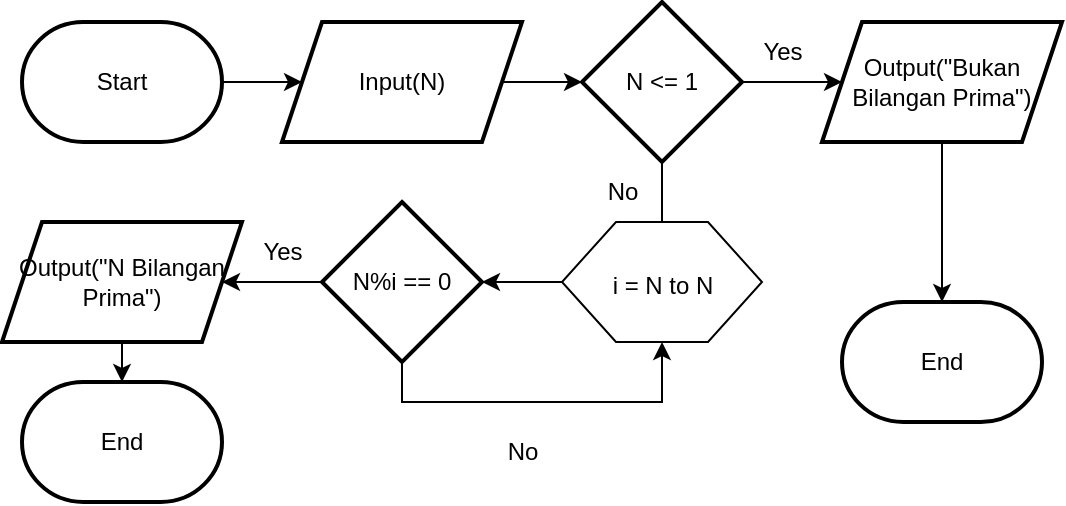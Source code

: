 <mxfile version="20.8.20" type="device"><diagram name="Page-1" id="edf60f1a-56cd-e834-aa8a-f176f3a09ee4"><mxGraphModel dx="811" dy="475" grid="1" gridSize="10" guides="1" tooltips="1" connect="1" arrows="1" fold="1" page="1" pageScale="1" pageWidth="1100" pageHeight="850" background="none" math="0" shadow="0"><root><mxCell id="0"/><mxCell id="1" parent="0"/><mxCell id="Y5EXxLTCHpNbmvRlzerD-14" value="" style="edgeStyle=orthogonalEdgeStyle;rounded=0;orthogonalLoop=1;jettySize=auto;html=1;" edge="1" parent="1" source="Y5EXxLTCHpNbmvRlzerD-9" target="Y5EXxLTCHpNbmvRlzerD-13"><mxGeometry relative="1" as="geometry"/></mxCell><mxCell id="Y5EXxLTCHpNbmvRlzerD-9" value="Start" style="strokeWidth=2;html=1;shape=mxgraph.flowchart.terminator;whiteSpace=wrap;" vertex="1" parent="1"><mxGeometry x="40" y="40" width="100" height="60" as="geometry"/></mxCell><mxCell id="Y5EXxLTCHpNbmvRlzerD-19" value="" style="edgeStyle=orthogonalEdgeStyle;rounded=0;orthogonalLoop=1;jettySize=auto;html=1;" edge="1" parent="1" source="Y5EXxLTCHpNbmvRlzerD-13" target="Y5EXxLTCHpNbmvRlzerD-18"><mxGeometry relative="1" as="geometry"/></mxCell><mxCell id="Y5EXxLTCHpNbmvRlzerD-13" value="Input(N)" style="shape=parallelogram;perimeter=parallelogramPerimeter;whiteSpace=wrap;html=1;fixedSize=1;strokeWidth=2;" vertex="1" parent="1"><mxGeometry x="170" y="40" width="120" height="60" as="geometry"/></mxCell><mxCell id="Y5EXxLTCHpNbmvRlzerD-26" style="edgeStyle=orthogonalEdgeStyle;rounded=0;orthogonalLoop=1;jettySize=auto;html=1;entryX=0;entryY=0.5;entryDx=0;entryDy=0;" edge="1" parent="1" source="Y5EXxLTCHpNbmvRlzerD-18" target="Y5EXxLTCHpNbmvRlzerD-25"><mxGeometry relative="1" as="geometry"/></mxCell><mxCell id="Y5EXxLTCHpNbmvRlzerD-28" style="edgeStyle=orthogonalEdgeStyle;rounded=0;orthogonalLoop=1;jettySize=auto;html=1;" edge="1" parent="1" source="Y5EXxLTCHpNbmvRlzerD-18"><mxGeometry relative="1" as="geometry"><mxPoint x="360" y="160" as="targetPoint"/></mxGeometry></mxCell><mxCell id="Y5EXxLTCHpNbmvRlzerD-18" value="N &amp;lt;= 1" style="rhombus;whiteSpace=wrap;html=1;strokeWidth=2;" vertex="1" parent="1"><mxGeometry x="320" y="30" width="80" height="80" as="geometry"/></mxCell><mxCell id="Y5EXxLTCHpNbmvRlzerD-22" value="No" style="text;html=1;align=center;verticalAlign=middle;resizable=0;points=[];autosize=1;strokeColor=none;fillColor=none;" vertex="1" parent="1"><mxGeometry x="320" y="110" width="40" height="30" as="geometry"/></mxCell><mxCell id="Y5EXxLTCHpNbmvRlzerD-23" value="Yes" style="text;html=1;align=center;verticalAlign=middle;resizable=0;points=[];autosize=1;strokeColor=none;fillColor=none;" vertex="1" parent="1"><mxGeometry x="400" y="40" width="40" height="30" as="geometry"/></mxCell><mxCell id="Y5EXxLTCHpNbmvRlzerD-35" style="edgeStyle=orthogonalEdgeStyle;rounded=0;orthogonalLoop=1;jettySize=auto;html=1;entryX=0.5;entryY=0;entryDx=0;entryDy=0;entryPerimeter=0;" edge="1" parent="1" source="Y5EXxLTCHpNbmvRlzerD-25" target="Y5EXxLTCHpNbmvRlzerD-34"><mxGeometry relative="1" as="geometry"/></mxCell><mxCell id="Y5EXxLTCHpNbmvRlzerD-25" value="Output(&quot;Bukan Bilangan Prima&quot;)" style="shape=parallelogram;perimeter=parallelogramPerimeter;whiteSpace=wrap;html=1;fixedSize=1;strokeWidth=2;" vertex="1" parent="1"><mxGeometry x="440" y="40" width="120" height="60" as="geometry"/></mxCell><mxCell id="Y5EXxLTCHpNbmvRlzerD-33" style="edgeStyle=orthogonalEdgeStyle;rounded=0;orthogonalLoop=1;jettySize=auto;html=1;entryX=1;entryY=0.5;entryDx=0;entryDy=0;" edge="1" parent="1" source="Y5EXxLTCHpNbmvRlzerD-29" target="Y5EXxLTCHpNbmvRlzerD-32"><mxGeometry relative="1" as="geometry"/></mxCell><mxCell id="Y5EXxLTCHpNbmvRlzerD-29" value="i = N to N" style="verticalLabelPosition=bottom;verticalAlign=top;html=1;shape=hexagon;perimeter=hexagonPerimeter2;arcSize=6;size=0.27;spacing=-40;" vertex="1" parent="1"><mxGeometry x="310" y="140" width="100" height="60" as="geometry"/></mxCell><mxCell id="Y5EXxLTCHpNbmvRlzerD-36" style="edgeStyle=orthogonalEdgeStyle;rounded=0;orthogonalLoop=1;jettySize=auto;html=1;entryX=0.5;entryY=1;entryDx=0;entryDy=0;exitX=0.5;exitY=1;exitDx=0;exitDy=0;" edge="1" parent="1" source="Y5EXxLTCHpNbmvRlzerD-32" target="Y5EXxLTCHpNbmvRlzerD-29"><mxGeometry relative="1" as="geometry"/></mxCell><mxCell id="Y5EXxLTCHpNbmvRlzerD-39" style="edgeStyle=orthogonalEdgeStyle;rounded=0;orthogonalLoop=1;jettySize=auto;html=1;entryX=1;entryY=0.5;entryDx=0;entryDy=0;" edge="1" parent="1" source="Y5EXxLTCHpNbmvRlzerD-32" target="Y5EXxLTCHpNbmvRlzerD-38"><mxGeometry relative="1" as="geometry"/></mxCell><mxCell id="Y5EXxLTCHpNbmvRlzerD-32" value="N%i == 0" style="rhombus;whiteSpace=wrap;html=1;strokeWidth=2;" vertex="1" parent="1"><mxGeometry x="190" y="130" width="80" height="80" as="geometry"/></mxCell><mxCell id="Y5EXxLTCHpNbmvRlzerD-34" value="End" style="strokeWidth=2;html=1;shape=mxgraph.flowchart.terminator;whiteSpace=wrap;" vertex="1" parent="1"><mxGeometry x="450" y="180" width="100" height="60" as="geometry"/></mxCell><mxCell id="Y5EXxLTCHpNbmvRlzerD-37" value="No" style="text;html=1;align=center;verticalAlign=middle;resizable=0;points=[];autosize=1;strokeColor=none;fillColor=none;" vertex="1" parent="1"><mxGeometry x="270" y="240" width="40" height="30" as="geometry"/></mxCell><mxCell id="Y5EXxLTCHpNbmvRlzerD-41" style="edgeStyle=orthogonalEdgeStyle;rounded=0;orthogonalLoop=1;jettySize=auto;html=1;entryX=0.5;entryY=0;entryDx=0;entryDy=0;entryPerimeter=0;" edge="1" parent="1" source="Y5EXxLTCHpNbmvRlzerD-38" target="Y5EXxLTCHpNbmvRlzerD-40"><mxGeometry relative="1" as="geometry"/></mxCell><mxCell id="Y5EXxLTCHpNbmvRlzerD-38" value="Output(&quot;N Bilangan Prima&quot;)" style="shape=parallelogram;perimeter=parallelogramPerimeter;whiteSpace=wrap;html=1;fixedSize=1;strokeWidth=2;" vertex="1" parent="1"><mxGeometry x="30" y="140" width="120" height="60" as="geometry"/></mxCell><mxCell id="Y5EXxLTCHpNbmvRlzerD-40" value="End" style="strokeWidth=2;html=1;shape=mxgraph.flowchart.terminator;whiteSpace=wrap;" vertex="1" parent="1"><mxGeometry x="40" y="220" width="100" height="60" as="geometry"/></mxCell><mxCell id="Y5EXxLTCHpNbmvRlzerD-42" value="Yes" style="text;html=1;align=center;verticalAlign=middle;resizable=0;points=[];autosize=1;strokeColor=none;fillColor=none;" vertex="1" parent="1"><mxGeometry x="150" y="140" width="40" height="30" as="geometry"/></mxCell></root></mxGraphModel></diagram></mxfile>